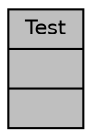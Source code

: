 digraph "Test"
{
 // LATEX_PDF_SIZE
  bgcolor="transparent";
  edge [fontname="Helvetica",fontsize="10",labelfontname="Helvetica",labelfontsize="10"];
  node [fontname="Helvetica",fontsize="10",shape=record];
  Node1 [label="{Test\n||}",height=0.2,width=0.4,color="black", fillcolor="grey75", style="filled", fontcolor="black",tooltip="Test class for doxygen."];
}

